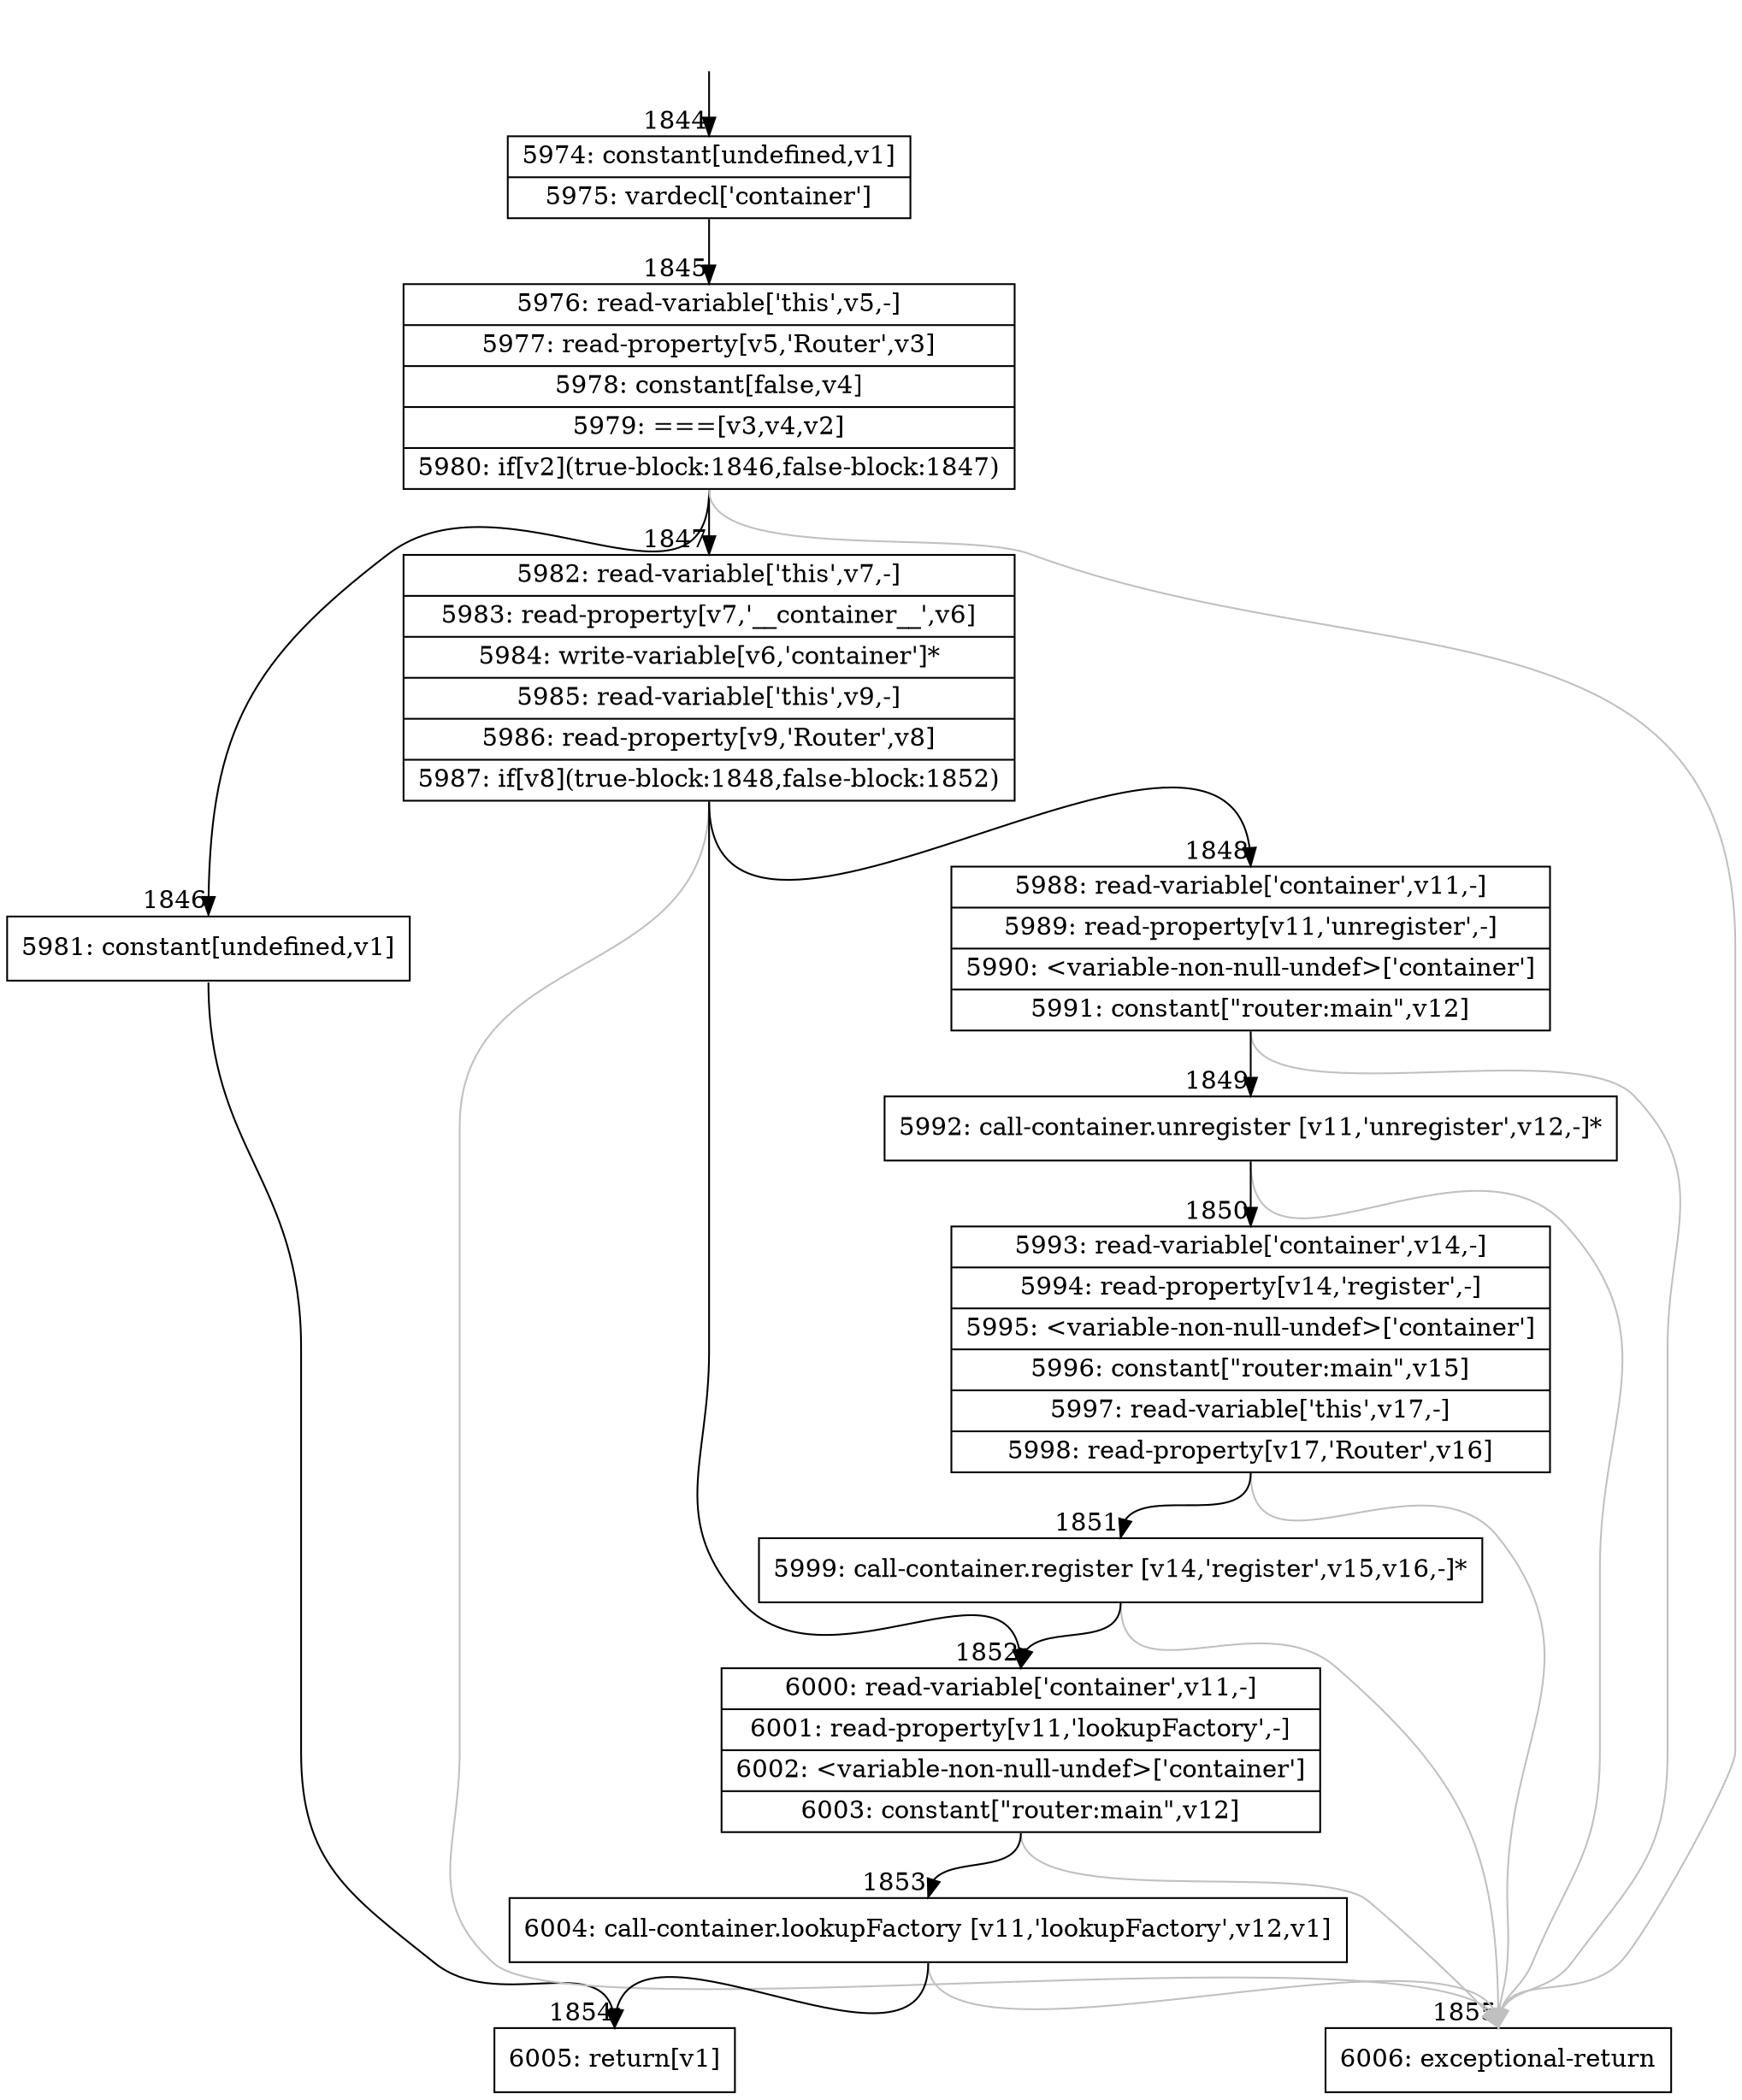digraph {
rankdir="TD"
BB_entry139[shape=none,label=""];
BB_entry139 -> BB1844 [tailport=s, headport=n, headlabel="    1844"]
BB1844 [shape=record label="{5974: constant[undefined,v1]|5975: vardecl['container']}" ] 
BB1844 -> BB1845 [tailport=s, headport=n, headlabel="      1845"]
BB1845 [shape=record label="{5976: read-variable['this',v5,-]|5977: read-property[v5,'Router',v3]|5978: constant[false,v4]|5979: ===[v3,v4,v2]|5980: if[v2](true-block:1846,false-block:1847)}" ] 
BB1845 -> BB1846 [tailport=s, headport=n, headlabel="      1846"]
BB1845 -> BB1847 [tailport=s, headport=n, headlabel="      1847"]
BB1845 -> BB1855 [tailport=s, headport=n, color=gray, headlabel="      1855"]
BB1846 [shape=record label="{5981: constant[undefined,v1]}" ] 
BB1846 -> BB1854 [tailport=s, headport=n, headlabel="      1854"]
BB1847 [shape=record label="{5982: read-variable['this',v7,-]|5983: read-property[v7,'__container__',v6]|5984: write-variable[v6,'container']*|5985: read-variable['this',v9,-]|5986: read-property[v9,'Router',v8]|5987: if[v8](true-block:1848,false-block:1852)}" ] 
BB1847 -> BB1848 [tailport=s, headport=n, headlabel="      1848"]
BB1847 -> BB1852 [tailport=s, headport=n, headlabel="      1852"]
BB1847 -> BB1855 [tailport=s, headport=n, color=gray]
BB1848 [shape=record label="{5988: read-variable['container',v11,-]|5989: read-property[v11,'unregister',-]|5990: \<variable-non-null-undef\>['container']|5991: constant[\"router:main\",v12]}" ] 
BB1848 -> BB1849 [tailport=s, headport=n, headlabel="      1849"]
BB1848 -> BB1855 [tailport=s, headport=n, color=gray]
BB1849 [shape=record label="{5992: call-container.unregister [v11,'unregister',v12,-]*}" ] 
BB1849 -> BB1850 [tailport=s, headport=n, headlabel="      1850"]
BB1849 -> BB1855 [tailport=s, headport=n, color=gray]
BB1850 [shape=record label="{5993: read-variable['container',v14,-]|5994: read-property[v14,'register',-]|5995: \<variable-non-null-undef\>['container']|5996: constant[\"router:main\",v15]|5997: read-variable['this',v17,-]|5998: read-property[v17,'Router',v16]}" ] 
BB1850 -> BB1851 [tailport=s, headport=n, headlabel="      1851"]
BB1850 -> BB1855 [tailport=s, headport=n, color=gray]
BB1851 [shape=record label="{5999: call-container.register [v14,'register',v15,v16,-]*}" ] 
BB1851 -> BB1852 [tailport=s, headport=n]
BB1851 -> BB1855 [tailport=s, headport=n, color=gray]
BB1852 [shape=record label="{6000: read-variable['container',v11,-]|6001: read-property[v11,'lookupFactory',-]|6002: \<variable-non-null-undef\>['container']|6003: constant[\"router:main\",v12]}" ] 
BB1852 -> BB1853 [tailport=s, headport=n, headlabel="      1853"]
BB1852 -> BB1855 [tailport=s, headport=n, color=gray]
BB1853 [shape=record label="{6004: call-container.lookupFactory [v11,'lookupFactory',v12,v1]}" ] 
BB1853 -> BB1854 [tailport=s, headport=n]
BB1853 -> BB1855 [tailport=s, headport=n, color=gray]
BB1854 [shape=record label="{6005: return[v1]}" ] 
BB1855 [shape=record label="{6006: exceptional-return}" ] 
//#$~ 2769
}

